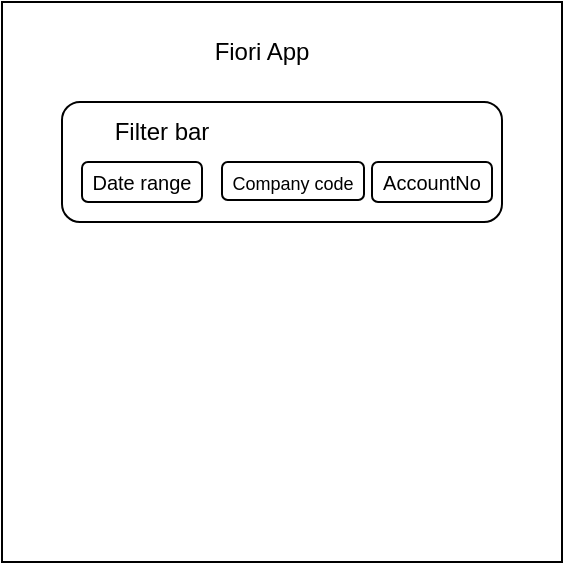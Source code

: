 <mxfile version="27.0.5">
  <diagram name="Page-1" id="sqdt7y1EYr-LxWFGgpR3">
    <mxGraphModel dx="786" dy="417" grid="1" gridSize="10" guides="1" tooltips="1" connect="1" arrows="1" fold="1" page="1" pageScale="1" pageWidth="850" pageHeight="1100" math="0" shadow="0">
      <root>
        <mxCell id="0" />
        <mxCell id="1" parent="0" />
        <mxCell id="IYYRd94oWTGOq6J_OclC-1" value="" style="whiteSpace=wrap;html=1;aspect=fixed;" vertex="1" parent="1">
          <mxGeometry x="60" y="60" width="280" height="280" as="geometry" />
        </mxCell>
        <mxCell id="IYYRd94oWTGOq6J_OclC-2" value="Fiori App" style="text;html=1;align=center;verticalAlign=middle;whiteSpace=wrap;rounded=0;" vertex="1" parent="1">
          <mxGeometry x="160" y="70" width="60" height="30" as="geometry" />
        </mxCell>
        <mxCell id="IYYRd94oWTGOq6J_OclC-3" value="" style="rounded=1;whiteSpace=wrap;html=1;" vertex="1" parent="1">
          <mxGeometry x="90" y="110" width="220" height="60" as="geometry" />
        </mxCell>
        <mxCell id="IYYRd94oWTGOq6J_OclC-4" value="Filter bar" style="text;html=1;align=center;verticalAlign=middle;whiteSpace=wrap;rounded=0;" vertex="1" parent="1">
          <mxGeometry x="110" y="110" width="60" height="30" as="geometry" />
        </mxCell>
        <mxCell id="IYYRd94oWTGOq6J_OclC-5" value="&lt;font style=&quot;font-size: 10px;&quot;&gt;Date range&lt;/font&gt;" style="rounded=1;whiteSpace=wrap;html=1;" vertex="1" parent="1">
          <mxGeometry x="100" y="140" width="60" height="20" as="geometry" />
        </mxCell>
        <mxCell id="IYYRd94oWTGOq6J_OclC-7" value="&lt;font style=&quot;font-size: 9px;&quot;&gt;Company code&lt;/font&gt;" style="rounded=1;whiteSpace=wrap;html=1;" vertex="1" parent="1">
          <mxGeometry x="170" y="140" width="71" height="19" as="geometry" />
        </mxCell>
        <mxCell id="IYYRd94oWTGOq6J_OclC-8" value="&lt;font style=&quot;font-size: 10px;&quot;&gt;AccountNo&lt;/font&gt;" style="rounded=1;whiteSpace=wrap;html=1;" vertex="1" parent="1">
          <mxGeometry x="245" y="140" width="60" height="20" as="geometry" />
        </mxCell>
      </root>
    </mxGraphModel>
  </diagram>
</mxfile>
